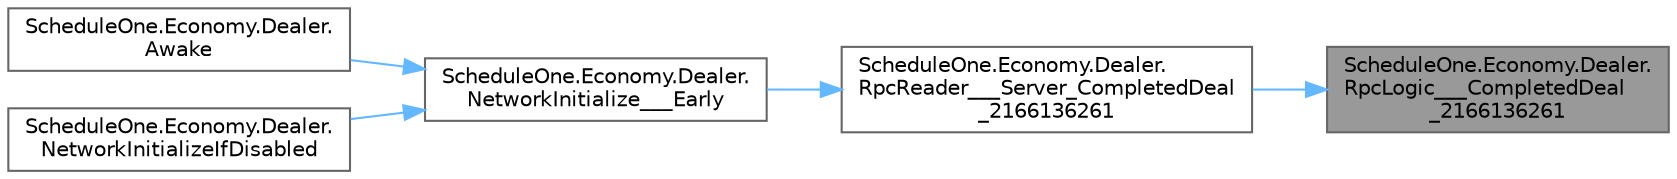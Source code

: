 digraph "ScheduleOne.Economy.Dealer.RpcLogic___CompletedDeal_2166136261"
{
 // LATEX_PDF_SIZE
  bgcolor="transparent";
  edge [fontname=Helvetica,fontsize=10,labelfontname=Helvetica,labelfontsize=10];
  node [fontname=Helvetica,fontsize=10,shape=box,height=0.2,width=0.4];
  rankdir="RL";
  Node1 [id="Node000001",label="ScheduleOne.Economy.Dealer.\lRpcLogic___CompletedDeal\l_2166136261",height=0.2,width=0.4,color="gray40", fillcolor="grey60", style="filled", fontcolor="black",tooltip=" "];
  Node1 -> Node2 [id="edge1_Node000001_Node000002",dir="back",color="steelblue1",style="solid",tooltip=" "];
  Node2 [id="Node000002",label="ScheduleOne.Economy.Dealer.\lRpcReader___Server_CompletedDeal\l_2166136261",height=0.2,width=0.4,color="grey40", fillcolor="white", style="filled",URL="$class_schedule_one_1_1_economy_1_1_dealer.html#ac6163c796ab6387245238168f8175900",tooltip=" "];
  Node2 -> Node3 [id="edge2_Node000002_Node000003",dir="back",color="steelblue1",style="solid",tooltip=" "];
  Node3 [id="Node000003",label="ScheduleOne.Economy.Dealer.\lNetworkInitialize___Early",height=0.2,width=0.4,color="grey40", fillcolor="white", style="filled",URL="$class_schedule_one_1_1_economy_1_1_dealer.html#a7b9faac03c88dbea6d1065d128a44bd1",tooltip=" "];
  Node3 -> Node4 [id="edge3_Node000003_Node000004",dir="back",color="steelblue1",style="solid",tooltip=" "];
  Node4 [id="Node000004",label="ScheduleOne.Economy.Dealer.\lAwake",height=0.2,width=0.4,color="grey40", fillcolor="white", style="filled",URL="$class_schedule_one_1_1_economy_1_1_dealer.html#aae33abeae542a3a01424022d7e14b856",tooltip=" "];
  Node3 -> Node5 [id="edge4_Node000003_Node000005",dir="back",color="steelblue1",style="solid",tooltip=" "];
  Node5 [id="Node000005",label="ScheduleOne.Economy.Dealer.\lNetworkInitializeIfDisabled",height=0.2,width=0.4,color="grey40", fillcolor="white", style="filled",URL="$class_schedule_one_1_1_economy_1_1_dealer.html#a3bbe6570d220cc99018cb1b77441e8f5",tooltip=" "];
}
